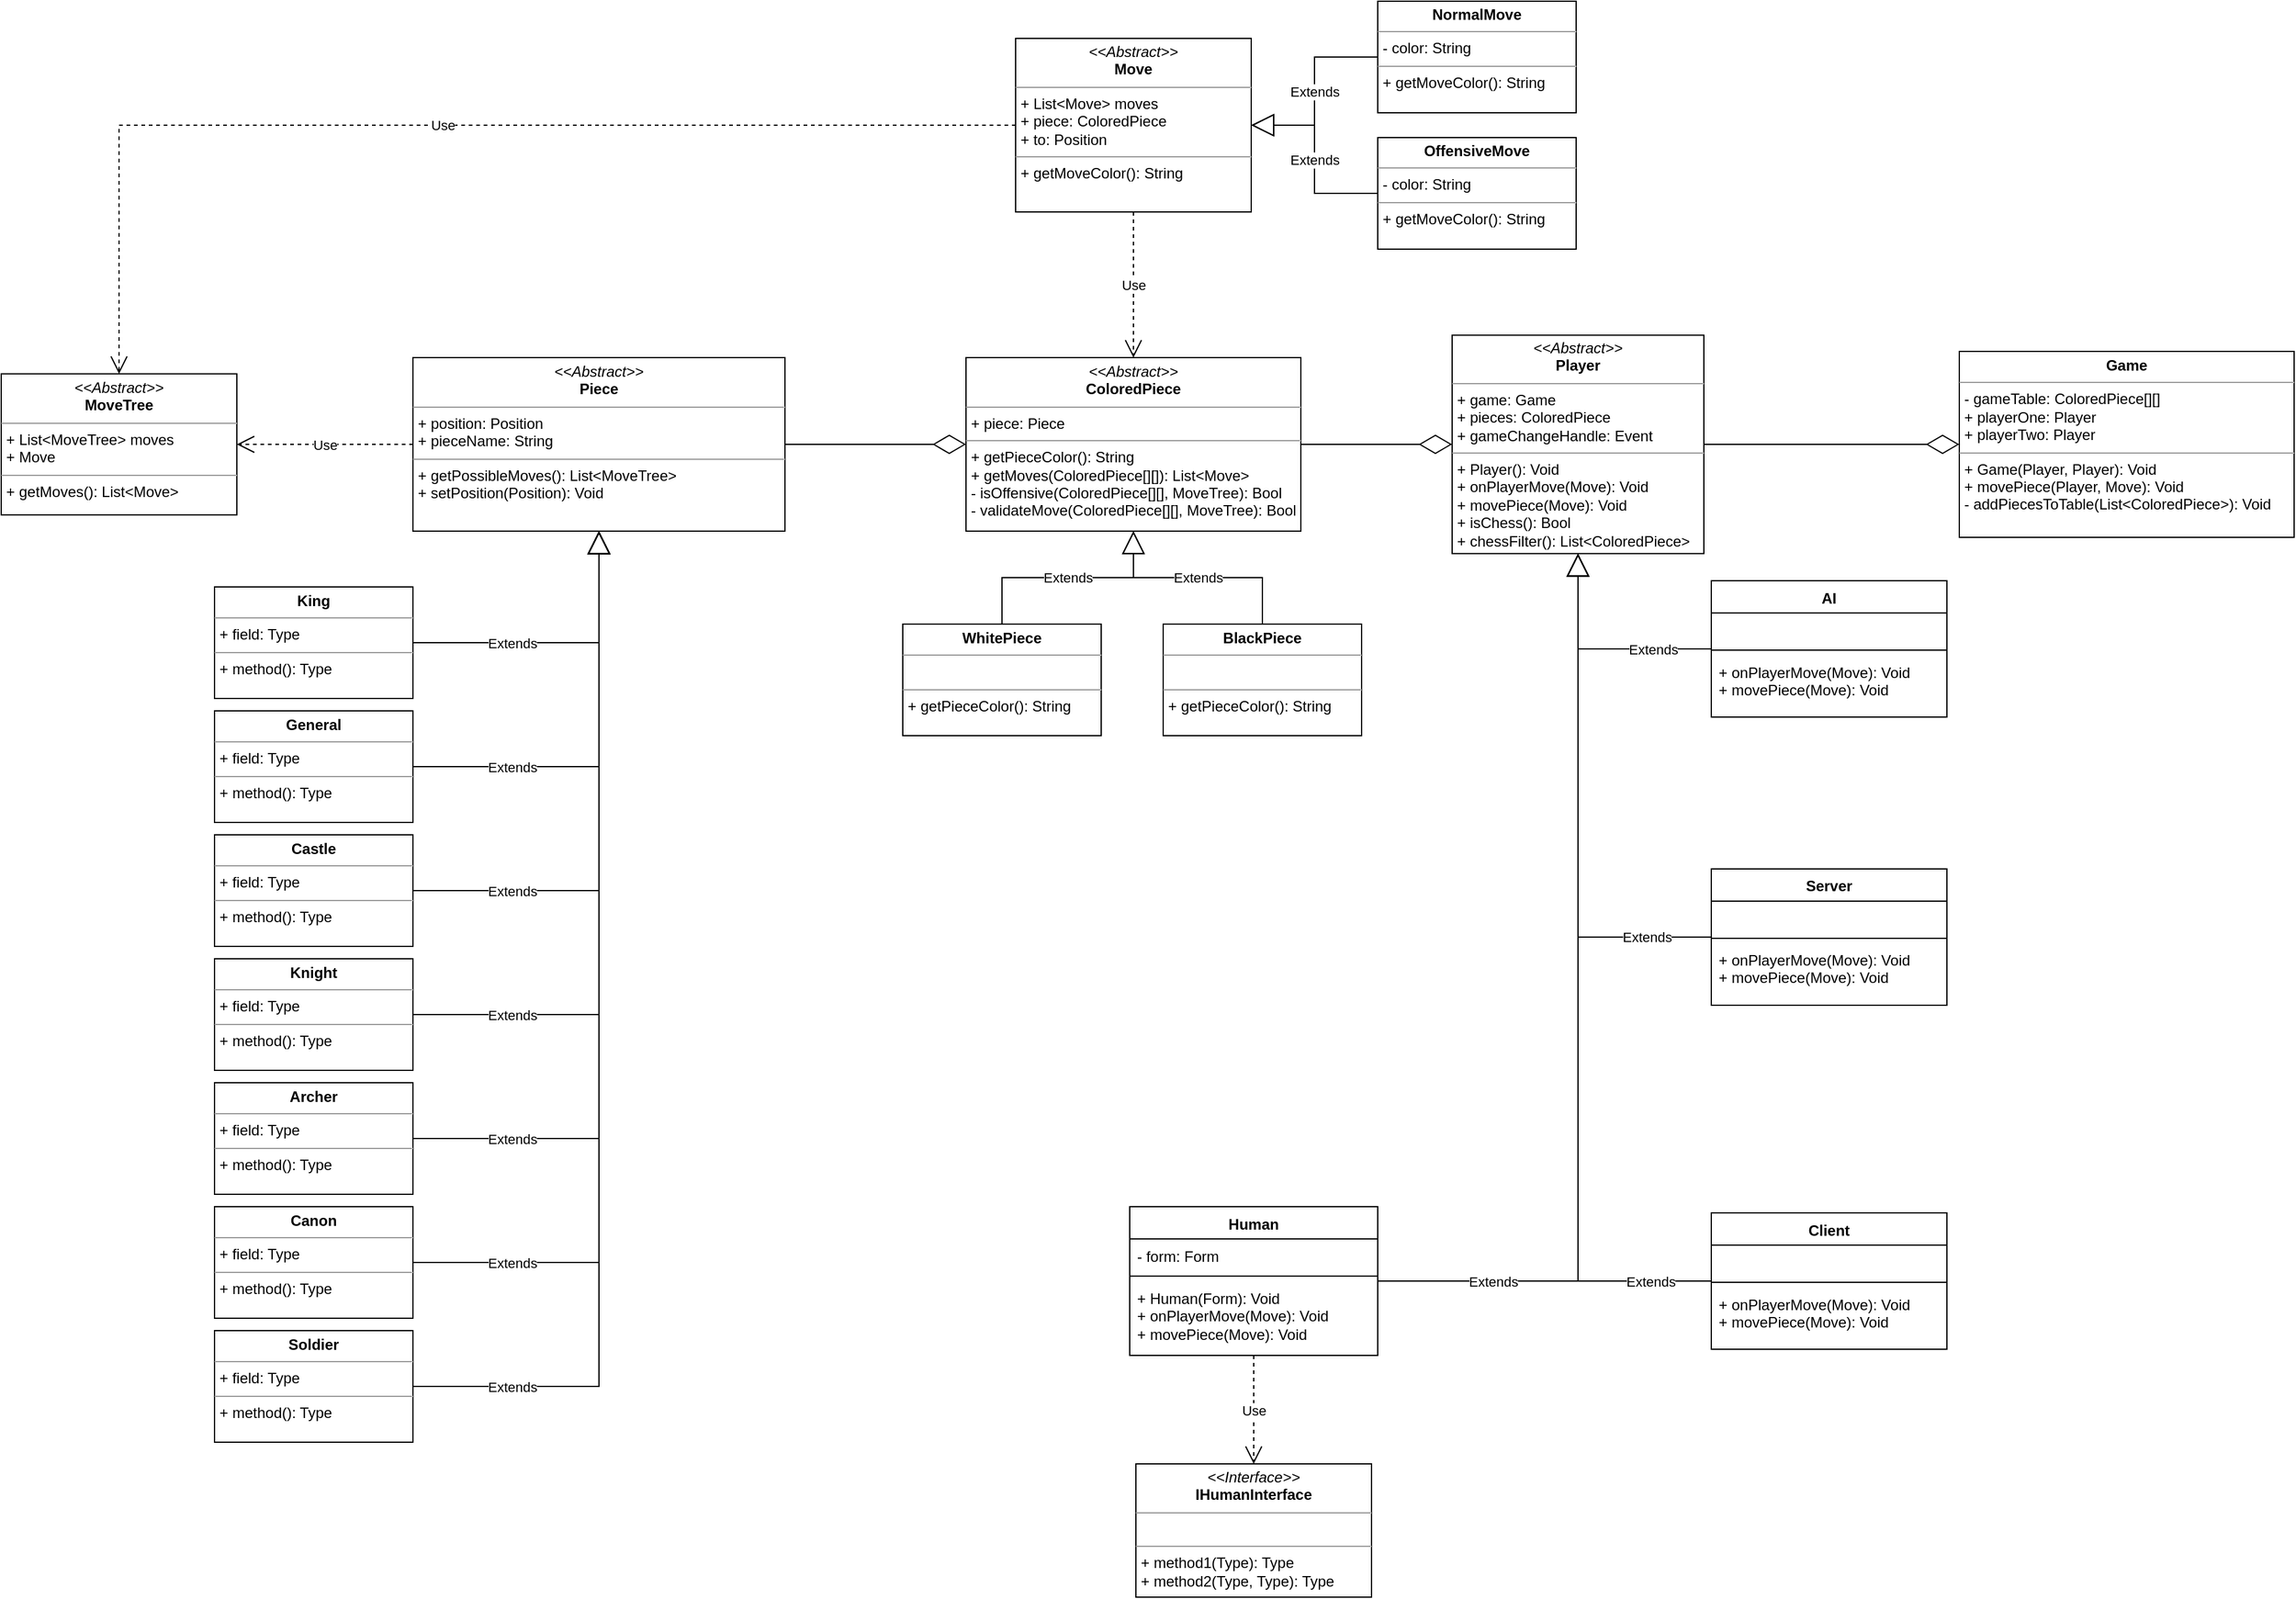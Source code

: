 <mxfile version="21.0.6" type="device"><diagram name="Page-1" id="nTrpsp-pm2qygXV71zAi"><mxGraphModel dx="1235" dy="787" grid="1" gridSize="10" guides="1" tooltips="1" connect="1" arrows="1" fold="1" page="1" pageScale="1" pageWidth="2336" pageHeight="1654" math="0" shadow="0"><root><mxCell id="0"/><mxCell id="1" parent="0"/><mxCell id="Wa3GkqQ6ShVxX3qZaua0-1" value="&lt;p style=&quot;margin:0px;margin-top:4px;text-align:center;&quot;&gt;&lt;i&gt;&amp;lt;&amp;lt;Abstract&amp;gt;&amp;gt;&lt;/i&gt;&lt;br&gt;&lt;b&gt;Player&lt;/b&gt;&lt;/p&gt;&lt;hr size=&quot;1&quot;&gt;&lt;p style=&quot;margin:0px;margin-left:4px;&quot;&gt;+ game: Game&lt;/p&gt;&lt;p style=&quot;margin:0px;margin-left:4px;&quot;&gt;+ pieces: ColoredPiece&lt;/p&gt;&lt;p style=&quot;margin:0px;margin-left:4px;&quot;&gt;+ gameChangeHandle: Event&lt;/p&gt;&lt;hr size=&quot;1&quot;&gt;&lt;p style=&quot;margin:0px;margin-left:4px;&quot;&gt;+ Player(): Void&lt;br&gt;+ onPlayerMove(Move): Void&lt;/p&gt;&lt;p style=&quot;margin:0px;margin-left:4px;&quot;&gt;+ movePiece(Move): Void&lt;/p&gt;&lt;p style=&quot;margin:0px;margin-left:4px;&quot;&gt;+ isChess(): Bool&lt;/p&gt;&lt;p style=&quot;margin:0px;margin-left:4px;&quot;&gt;+ chessFilter(): List&amp;lt;ColoredPiece&amp;gt;&lt;/p&gt;" style="verticalAlign=top;align=left;overflow=fill;fontSize=12;fontFamily=Helvetica;html=1;whiteSpace=wrap;" parent="1" vertex="1"><mxGeometry x="1520" y="299.38" width="203" height="176.25" as="geometry"/></mxCell><mxCell id="Wa3GkqQ6ShVxX3qZaua0-2" value="Human" style="swimlane;fontStyle=1;align=center;verticalAlign=top;childLayout=stackLayout;horizontal=1;startSize=26;horizontalStack=0;resizeParent=1;resizeParentMax=0;resizeLast=0;collapsible=1;marginBottom=0;whiteSpace=wrap;html=1;" parent="1" vertex="1"><mxGeometry x="1260" y="1002.5" width="200" height="120" as="geometry"/></mxCell><mxCell id="Wa3GkqQ6ShVxX3qZaua0-3" value="- form: Form" style="text;strokeColor=none;fillColor=none;align=left;verticalAlign=top;spacingLeft=4;spacingRight=4;overflow=hidden;rotatable=0;points=[[0,0.5],[1,0.5]];portConstraint=eastwest;whiteSpace=wrap;html=1;" parent="Wa3GkqQ6ShVxX3qZaua0-2" vertex="1"><mxGeometry y="26" width="200" height="26" as="geometry"/></mxCell><mxCell id="Wa3GkqQ6ShVxX3qZaua0-4" value="" style="line;strokeWidth=1;fillColor=none;align=left;verticalAlign=middle;spacingTop=-1;spacingLeft=3;spacingRight=3;rotatable=0;labelPosition=right;points=[];portConstraint=eastwest;strokeColor=inherit;" parent="Wa3GkqQ6ShVxX3qZaua0-2" vertex="1"><mxGeometry y="52" width="200" height="8" as="geometry"/></mxCell><mxCell id="Wa3GkqQ6ShVxX3qZaua0-5" value="+ Human(Form): Void&lt;br&gt;+ onPlayerMove(Move): Void&lt;br&gt;+ movePiece(Move): Void" style="text;strokeColor=none;fillColor=none;align=left;verticalAlign=top;spacingLeft=4;spacingRight=4;overflow=hidden;rotatable=0;points=[[0,0.5],[1,0.5]];portConstraint=eastwest;whiteSpace=wrap;html=1;" parent="Wa3GkqQ6ShVxX3qZaua0-2" vertex="1"><mxGeometry y="60" width="200" height="60" as="geometry"/></mxCell><mxCell id="Wa3GkqQ6ShVxX3qZaua0-22" value="&lt;p style=&quot;margin:0px;margin-top:4px;text-align:center;&quot;&gt;&lt;i&gt;&amp;lt;&amp;lt;Abstract&amp;gt;&amp;gt;&lt;/i&gt;&lt;br&gt;&lt;b&gt;Piece&lt;/b&gt;&lt;/p&gt;&lt;hr size=&quot;1&quot;&gt;&lt;p style=&quot;margin:0px;margin-left:4px;&quot;&gt;+ position: Position&lt;br&gt;+ pieceName: String&lt;/p&gt;&lt;hr size=&quot;1&quot;&gt;&lt;p style=&quot;margin:0px;margin-left:4px;&quot;&gt;+ getPossibleMoves(): List&amp;lt;MoveTree&amp;gt;&lt;br&gt;+ setPosition(Position): Void&lt;/p&gt;" style="verticalAlign=top;align=left;overflow=fill;fontSize=12;fontFamily=Helvetica;html=1;whiteSpace=wrap;" parent="1" vertex="1"><mxGeometry x="682" y="317.5" width="300" height="140" as="geometry"/></mxCell><mxCell id="Wa3GkqQ6ShVxX3qZaua0-23" value="&lt;p style=&quot;margin:0px;margin-top:4px;text-align:center;&quot;&gt;&lt;b&gt;King&lt;/b&gt;&lt;/p&gt;&lt;hr size=&quot;1&quot;&gt;&lt;p style=&quot;margin:0px;margin-left:4px;&quot;&gt;+ field: Type&lt;/p&gt;&lt;hr size=&quot;1&quot;&gt;&lt;p style=&quot;margin:0px;margin-left:4px;&quot;&gt;+ method(): Type&lt;/p&gt;" style="verticalAlign=top;align=left;overflow=fill;fontSize=12;fontFamily=Helvetica;html=1;whiteSpace=wrap;" parent="1" vertex="1"><mxGeometry x="522" y="502.5" width="160" height="90" as="geometry"/></mxCell><mxCell id="Wa3GkqQ6ShVxX3qZaua0-25" value="&lt;p style=&quot;margin:0px;margin-top:4px;text-align:center;&quot;&gt;&lt;b&gt;General&lt;/b&gt;&lt;/p&gt;&lt;hr size=&quot;1&quot;&gt;&lt;p style=&quot;margin:0px;margin-left:4px;&quot;&gt;+ field: Type&lt;/p&gt;&lt;hr size=&quot;1&quot;&gt;&lt;p style=&quot;margin:0px;margin-left:4px;&quot;&gt;+ method(): Type&lt;/p&gt;" style="verticalAlign=top;align=left;overflow=fill;fontSize=12;fontFamily=Helvetica;html=1;whiteSpace=wrap;" parent="1" vertex="1"><mxGeometry x="522" y="602.5" width="160" height="90" as="geometry"/></mxCell><mxCell id="Wa3GkqQ6ShVxX3qZaua0-27" value="&lt;p style=&quot;margin:0px;margin-top:4px;text-align:center;&quot;&gt;&lt;b&gt;Castle&lt;/b&gt;&lt;/p&gt;&lt;hr size=&quot;1&quot;&gt;&lt;p style=&quot;margin:0px;margin-left:4px;&quot;&gt;+ field: Type&lt;/p&gt;&lt;hr size=&quot;1&quot;&gt;&lt;p style=&quot;margin:0px;margin-left:4px;&quot;&gt;+ method(): Type&lt;/p&gt;" style="verticalAlign=top;align=left;overflow=fill;fontSize=12;fontFamily=Helvetica;html=1;whiteSpace=wrap;" parent="1" vertex="1"><mxGeometry x="522" y="702.5" width="160" height="90" as="geometry"/></mxCell><mxCell id="Wa3GkqQ6ShVxX3qZaua0-29" value="&lt;p style=&quot;margin:0px;margin-top:4px;text-align:center;&quot;&gt;&lt;b&gt;Knight&lt;/b&gt;&lt;/p&gt;&lt;hr size=&quot;1&quot;&gt;&lt;p style=&quot;margin:0px;margin-left:4px;&quot;&gt;+ field: Type&lt;/p&gt;&lt;hr size=&quot;1&quot;&gt;&lt;p style=&quot;margin:0px;margin-left:4px;&quot;&gt;+ method(): Type&lt;/p&gt;" style="verticalAlign=top;align=left;overflow=fill;fontSize=12;fontFamily=Helvetica;html=1;whiteSpace=wrap;" parent="1" vertex="1"><mxGeometry x="522" y="802.5" width="160" height="90" as="geometry"/></mxCell><mxCell id="Wa3GkqQ6ShVxX3qZaua0-31" value="&lt;p style=&quot;margin:0px;margin-top:4px;text-align:center;&quot;&gt;&lt;b&gt;Archer&lt;/b&gt;&lt;/p&gt;&lt;hr size=&quot;1&quot;&gt;&lt;p style=&quot;margin:0px;margin-left:4px;&quot;&gt;+ field: Type&lt;/p&gt;&lt;hr size=&quot;1&quot;&gt;&lt;p style=&quot;margin:0px;margin-left:4px;&quot;&gt;+ method(): Type&lt;/p&gt;" style="verticalAlign=top;align=left;overflow=fill;fontSize=12;fontFamily=Helvetica;html=1;whiteSpace=wrap;" parent="1" vertex="1"><mxGeometry x="522" y="902.5" width="160" height="90" as="geometry"/></mxCell><mxCell id="Wa3GkqQ6ShVxX3qZaua0-33" value="&lt;p style=&quot;margin:0px;margin-top:4px;text-align:center;&quot;&gt;&lt;b&gt;Canon&lt;/b&gt;&lt;/p&gt;&lt;hr size=&quot;1&quot;&gt;&lt;p style=&quot;margin:0px;margin-left:4px;&quot;&gt;+ field: Type&lt;/p&gt;&lt;hr size=&quot;1&quot;&gt;&lt;p style=&quot;margin:0px;margin-left:4px;&quot;&gt;+ method(): Type&lt;/p&gt;" style="verticalAlign=top;align=left;overflow=fill;fontSize=12;fontFamily=Helvetica;html=1;whiteSpace=wrap;" parent="1" vertex="1"><mxGeometry x="522" y="1002.5" width="160" height="90" as="geometry"/></mxCell><mxCell id="Wa3GkqQ6ShVxX3qZaua0-35" value="&lt;p style=&quot;margin:0px;margin-top:4px;text-align:center;&quot;&gt;&lt;b&gt;Soldier&lt;/b&gt;&lt;/p&gt;&lt;hr size=&quot;1&quot;&gt;&lt;p style=&quot;margin:0px;margin-left:4px;&quot;&gt;+ field: Type&lt;/p&gt;&lt;hr size=&quot;1&quot;&gt;&lt;p style=&quot;margin:0px;margin-left:4px;&quot;&gt;+ method(): Type&lt;/p&gt;" style="verticalAlign=top;align=left;overflow=fill;fontSize=12;fontFamily=Helvetica;html=1;whiteSpace=wrap;" parent="1" vertex="1"><mxGeometry x="522" y="1102.5" width="160" height="90" as="geometry"/></mxCell><mxCell id="Wa3GkqQ6ShVxX3qZaua0-37" value="&lt;p style=&quot;margin:0px;margin-top:4px;text-align:center;&quot;&gt;&lt;i&gt;&amp;lt;&amp;lt;Abstract&amp;gt;&amp;gt;&lt;/i&gt;&lt;br&gt;&lt;b&gt;ColoredPiece&lt;/b&gt;&lt;/p&gt;&lt;hr size=&quot;1&quot;&gt;&lt;p style=&quot;margin:0px;margin-left:4px;&quot;&gt;+ piece: Piece&lt;br&gt;&lt;/p&gt;&lt;hr size=&quot;1&quot;&gt;&lt;p style=&quot;margin:0px;margin-left:4px;&quot;&gt;+ getPieceColor(): String&lt;br&gt;+ getMoves(ColoredPiece[][]): List&amp;lt;Move&amp;gt;&lt;/p&gt;&lt;p style=&quot;margin:0px;margin-left:4px;&quot;&gt;- isOffensive(ColoredPiece[][],&amp;nbsp;MoveTree): Bool&lt;/p&gt;&lt;p style=&quot;margin:0px;margin-left:4px;&quot;&gt;- validateMove(ColoredPiece[][],&amp;nbsp;MoveTree&lt;span style=&quot;background-color: initial;&quot;&gt;): Bool&lt;/span&gt;&lt;/p&gt;" style="verticalAlign=top;align=left;overflow=fill;fontSize=12;fontFamily=Helvetica;html=1;whiteSpace=wrap;" parent="1" vertex="1"><mxGeometry x="1128" y="317.5" width="270" height="140" as="geometry"/></mxCell><mxCell id="Wa3GkqQ6ShVxX3qZaua0-39" value="&lt;p style=&quot;margin:0px;margin-top:4px;text-align:center;&quot;&gt;&lt;b&gt;WhitePiece&lt;/b&gt;&lt;/p&gt;&lt;hr size=&quot;1&quot;&gt;&lt;p style=&quot;margin:0px;margin-left:4px;&quot;&gt;&amp;nbsp;&lt;/p&gt;&lt;hr size=&quot;1&quot;&gt;&lt;p style=&quot;margin:0px;margin-left:4px;&quot;&gt;+ getPieceColor(): String&lt;br&gt;&lt;/p&gt;" style="verticalAlign=top;align=left;overflow=fill;fontSize=12;fontFamily=Helvetica;html=1;whiteSpace=wrap;" parent="1" vertex="1"><mxGeometry x="1077" y="532.5" width="160" height="90" as="geometry"/></mxCell><mxCell id="Wa3GkqQ6ShVxX3qZaua0-40" value="&lt;p style=&quot;margin:0px;margin-top:4px;text-align:center;&quot;&gt;&lt;b&gt;BlackPiece&lt;/b&gt;&lt;/p&gt;&lt;hr size=&quot;1&quot;&gt;&lt;p style=&quot;margin:0px;margin-left:4px;&quot;&gt;&amp;nbsp;&lt;/p&gt;&lt;hr size=&quot;1&quot;&gt;&lt;p style=&quot;margin:0px;margin-left:4px;&quot;&gt;+ getPieceColor(): String&lt;br&gt;&lt;/p&gt;" style="verticalAlign=top;align=left;overflow=fill;fontSize=12;fontFamily=Helvetica;html=1;whiteSpace=wrap;" parent="1" vertex="1"><mxGeometry x="1287" y="532.5" width="160" height="90" as="geometry"/></mxCell><mxCell id="Wa3GkqQ6ShVxX3qZaua0-44" value="&lt;p style=&quot;margin:0px;margin-top:4px;text-align:center;&quot;&gt;&lt;i&gt;&amp;lt;&amp;lt;Abstract&amp;gt;&amp;gt;&lt;/i&gt;&lt;br&gt;&lt;b&gt;MoveTree&lt;/b&gt;&lt;/p&gt;&lt;hr size=&quot;1&quot;&gt;&lt;p style=&quot;margin:0px;margin-left:4px;&quot;&gt;+ List&amp;lt;&lt;span style=&quot;border-color: var(--border-color); text-align: center;&quot;&gt;MoveTree&lt;/span&gt;&amp;gt; moves&lt;/p&gt;&lt;p style=&quot;margin:0px;margin-left:4px;&quot;&gt;+ Move&lt;/p&gt;&lt;hr size=&quot;1&quot;&gt;&lt;p style=&quot;margin:0px;margin-left:4px;&quot;&gt;+ getMoves(): List&amp;lt;Move&amp;gt;&lt;/p&gt;" style="verticalAlign=top;align=left;overflow=fill;fontSize=12;fontFamily=Helvetica;html=1;whiteSpace=wrap;" parent="1" vertex="1"><mxGeometry x="350" y="330.63" width="190" height="113.75" as="geometry"/></mxCell><mxCell id="Vi_wcE8HfIReCXYGu_xj-1" value="&lt;p style=&quot;margin:0px;margin-top:4px;text-align:center;&quot;&gt;&lt;b&gt;Game&lt;/b&gt;&lt;/p&gt;&lt;hr size=&quot;1&quot;&gt;&lt;p style=&quot;margin:0px;margin-left:4px;&quot;&gt;- gameTable: ColoredPiece[][]&lt;/p&gt;&lt;p style=&quot;margin:0px;margin-left:4px;&quot;&gt;+ playerOne: Player&lt;/p&gt;&lt;p style=&quot;margin:0px;margin-left:4px;&quot;&gt;+ playerTwo: Player&lt;/p&gt;&lt;hr size=&quot;1&quot;&gt;&lt;p style=&quot;margin:0px;margin-left:4px;&quot;&gt;+ Game(Player, Player): Void&lt;/p&gt;&lt;p style=&quot;margin:0px;margin-left:4px;&quot;&gt;+ movePiece(Player, Move): Void&lt;/p&gt;&lt;p style=&quot;margin:0px;margin-left:4px;&quot;&gt;- addPiecesToTable(List&amp;lt;ColoredPiece&amp;gt;): Void&lt;/p&gt;" style="verticalAlign=top;align=left;overflow=fill;fontSize=12;fontFamily=Helvetica;html=1;whiteSpace=wrap;" parent="1" vertex="1"><mxGeometry x="1929" y="312.5" width="270" height="150" as="geometry"/></mxCell><mxCell id="Vi_wcE8HfIReCXYGu_xj-2" value="" style="endArrow=diamondThin;endFill=0;endSize=24;html=1;rounded=0;entryX=0;entryY=0.5;entryDx=0;entryDy=0;exitX=1;exitY=0.5;exitDx=0;exitDy=0;edgeStyle=orthogonalEdgeStyle;" parent="1" source="Wa3GkqQ6ShVxX3qZaua0-1" target="Vi_wcE8HfIReCXYGu_xj-1" edge="1"><mxGeometry width="160" relative="1" as="geometry"><mxPoint x="1817" y="502.5" as="sourcePoint"/><mxPoint x="1977" y="502.5" as="targetPoint"/></mxGeometry></mxCell><mxCell id="Vi_wcE8HfIReCXYGu_xj-3" value="Extends" style="endArrow=block;endSize=16;endFill=0;html=1;rounded=0;entryX=0.5;entryY=1;entryDx=0;entryDy=0;edgeStyle=orthogonalEdgeStyle;exitX=1;exitY=0.5;exitDx=0;exitDy=0;" parent="1" source="Wa3GkqQ6ShVxX3qZaua0-2" target="Wa3GkqQ6ShVxX3qZaua0-1" edge="1"><mxGeometry x="-0.753" width="160" relative="1" as="geometry"><mxPoint x="1560" y="990" as="sourcePoint"/><mxPoint x="1757" y="642.5" as="targetPoint"/><mxPoint as="offset"/></mxGeometry></mxCell><mxCell id="Vi_wcE8HfIReCXYGu_xj-4" value="Extends" style="endArrow=block;endSize=16;endFill=0;html=1;rounded=0;entryX=0.5;entryY=1;entryDx=0;entryDy=0;exitX=0;exitY=0.5;exitDx=0;exitDy=0;edgeStyle=orthogonalEdgeStyle;" parent="1" source="Vi_wcE8HfIReCXYGu_xj-7" target="Wa3GkqQ6ShVxX3qZaua0-1" edge="1"><mxGeometry x="-0.492" width="160" relative="1" as="geometry"><mxPoint x="1747" y="691.5" as="sourcePoint"/><mxPoint x="1597" y="533.5" as="targetPoint"/><mxPoint as="offset"/></mxGeometry></mxCell><mxCell id="Vi_wcE8HfIReCXYGu_xj-5" value="Extends" style="endArrow=block;endSize=16;endFill=0;html=1;rounded=0;entryX=0.5;entryY=1;entryDx=0;entryDy=0;edgeStyle=orthogonalEdgeStyle;exitX=0;exitY=0.5;exitDx=0;exitDy=0;" parent="1" source="Vi_wcE8HfIReCXYGu_xj-11" target="Wa3GkqQ6ShVxX3qZaua0-1" edge="1"><mxGeometry x="-0.748" width="160" relative="1" as="geometry"><mxPoint x="1727" y="812.5" as="sourcePoint"/><mxPoint x="1632" y="472.5" as="targetPoint"/><mxPoint as="offset"/></mxGeometry></mxCell><mxCell id="Vi_wcE8HfIReCXYGu_xj-6" value="Extends" style="endArrow=block;endSize=16;endFill=0;html=1;rounded=0;entryX=0.5;entryY=1;entryDx=0;entryDy=0;edgeStyle=orthogonalEdgeStyle;exitX=0;exitY=0.5;exitDx=0;exitDy=0;" parent="1" source="Vi_wcE8HfIReCXYGu_xj-15" target="Wa3GkqQ6ShVxX3qZaua0-1" edge="1"><mxGeometry x="-0.859" width="160" relative="1" as="geometry"><mxPoint x="1727" y="962.5" as="sourcePoint"/><mxPoint x="1632" y="472.5" as="targetPoint"/><mxPoint as="offset"/></mxGeometry></mxCell><mxCell id="Vi_wcE8HfIReCXYGu_xj-7" value="AI" style="swimlane;fontStyle=1;align=center;verticalAlign=top;childLayout=stackLayout;horizontal=1;startSize=26;horizontalStack=0;resizeParent=1;resizeParentMax=0;resizeLast=0;collapsible=1;marginBottom=0;whiteSpace=wrap;html=1;" parent="1" vertex="1"><mxGeometry x="1729" y="497.5" width="190" height="110" as="geometry"/></mxCell><mxCell id="Vi_wcE8HfIReCXYGu_xj-8" value="&amp;nbsp;" style="text;strokeColor=none;fillColor=none;align=left;verticalAlign=top;spacingLeft=4;spacingRight=4;overflow=hidden;rotatable=0;points=[[0,0.5],[1,0.5]];portConstraint=eastwest;whiteSpace=wrap;html=1;" parent="Vi_wcE8HfIReCXYGu_xj-7" vertex="1"><mxGeometry y="26" width="190" height="26" as="geometry"/></mxCell><mxCell id="Vi_wcE8HfIReCXYGu_xj-9" value="" style="line;strokeWidth=1;fillColor=none;align=left;verticalAlign=middle;spacingTop=-1;spacingLeft=3;spacingRight=3;rotatable=0;labelPosition=right;points=[];portConstraint=eastwest;strokeColor=inherit;" parent="Vi_wcE8HfIReCXYGu_xj-7" vertex="1"><mxGeometry y="52" width="190" height="8" as="geometry"/></mxCell><mxCell id="Vi_wcE8HfIReCXYGu_xj-10" value="+ onPlayerMove(Move): Void&lt;br&gt;+ movePiece(Move): Void" style="text;strokeColor=none;fillColor=none;align=left;verticalAlign=top;spacingLeft=4;spacingRight=4;overflow=hidden;rotatable=0;points=[[0,0.5],[1,0.5]];portConstraint=eastwest;whiteSpace=wrap;html=1;" parent="Vi_wcE8HfIReCXYGu_xj-7" vertex="1"><mxGeometry y="60" width="190" height="50" as="geometry"/></mxCell><mxCell id="Vi_wcE8HfIReCXYGu_xj-11" value="Server" style="swimlane;fontStyle=1;align=center;verticalAlign=top;childLayout=stackLayout;horizontal=1;startSize=26;horizontalStack=0;resizeParent=1;resizeParentMax=0;resizeLast=0;collapsible=1;marginBottom=0;whiteSpace=wrap;html=1;" parent="1" vertex="1"><mxGeometry x="1729" y="730" width="190" height="110" as="geometry"/></mxCell><mxCell id="Vi_wcE8HfIReCXYGu_xj-12" value="&amp;nbsp;" style="text;strokeColor=none;fillColor=none;align=left;verticalAlign=top;spacingLeft=4;spacingRight=4;overflow=hidden;rotatable=0;points=[[0,0.5],[1,0.5]];portConstraint=eastwest;whiteSpace=wrap;html=1;" parent="Vi_wcE8HfIReCXYGu_xj-11" vertex="1"><mxGeometry y="26" width="190" height="26" as="geometry"/></mxCell><mxCell id="Vi_wcE8HfIReCXYGu_xj-13" value="" style="line;strokeWidth=1;fillColor=none;align=left;verticalAlign=middle;spacingTop=-1;spacingLeft=3;spacingRight=3;rotatable=0;labelPosition=right;points=[];portConstraint=eastwest;strokeColor=inherit;" parent="Vi_wcE8HfIReCXYGu_xj-11" vertex="1"><mxGeometry y="52" width="190" height="8" as="geometry"/></mxCell><mxCell id="Vi_wcE8HfIReCXYGu_xj-14" value="+ onPlayerMove(Move): Void&lt;br&gt;+ movePiece(Move): Void" style="text;strokeColor=none;fillColor=none;align=left;verticalAlign=top;spacingLeft=4;spacingRight=4;overflow=hidden;rotatable=0;points=[[0,0.5],[1,0.5]];portConstraint=eastwest;whiteSpace=wrap;html=1;" parent="Vi_wcE8HfIReCXYGu_xj-11" vertex="1"><mxGeometry y="60" width="190" height="50" as="geometry"/></mxCell><mxCell id="Vi_wcE8HfIReCXYGu_xj-15" value="Client" style="swimlane;fontStyle=1;align=center;verticalAlign=top;childLayout=stackLayout;horizontal=1;startSize=26;horizontalStack=0;resizeParent=1;resizeParentMax=0;resizeLast=0;collapsible=1;marginBottom=0;whiteSpace=wrap;html=1;" parent="1" vertex="1"><mxGeometry x="1729" y="1007.5" width="190" height="110" as="geometry"/></mxCell><mxCell id="Vi_wcE8HfIReCXYGu_xj-16" value="&amp;nbsp;" style="text;strokeColor=none;fillColor=none;align=left;verticalAlign=top;spacingLeft=4;spacingRight=4;overflow=hidden;rotatable=0;points=[[0,0.5],[1,0.5]];portConstraint=eastwest;whiteSpace=wrap;html=1;" parent="Vi_wcE8HfIReCXYGu_xj-15" vertex="1"><mxGeometry y="26" width="190" height="26" as="geometry"/></mxCell><mxCell id="Vi_wcE8HfIReCXYGu_xj-17" value="" style="line;strokeWidth=1;fillColor=none;align=left;verticalAlign=middle;spacingTop=-1;spacingLeft=3;spacingRight=3;rotatable=0;labelPosition=right;points=[];portConstraint=eastwest;strokeColor=inherit;" parent="Vi_wcE8HfIReCXYGu_xj-15" vertex="1"><mxGeometry y="52" width="190" height="8" as="geometry"/></mxCell><mxCell id="Vi_wcE8HfIReCXYGu_xj-18" value="+ onPlayerMove(Move): Void&lt;br&gt;+ movePiece(Move): Void" style="text;strokeColor=none;fillColor=none;align=left;verticalAlign=top;spacingLeft=4;spacingRight=4;overflow=hidden;rotatable=0;points=[[0,0.5],[1,0.5]];portConstraint=eastwest;whiteSpace=wrap;html=1;" parent="Vi_wcE8HfIReCXYGu_xj-15" vertex="1"><mxGeometry y="60" width="190" height="50" as="geometry"/></mxCell><mxCell id="Vi_wcE8HfIReCXYGu_xj-19" value="" style="endArrow=diamondThin;endFill=0;endSize=24;html=1;rounded=0;entryX=0;entryY=0.5;entryDx=0;entryDy=0;exitX=1;exitY=0.5;exitDx=0;exitDy=0;edgeStyle=orthogonalEdgeStyle;" parent="1" source="Wa3GkqQ6ShVxX3qZaua0-37" target="Wa3GkqQ6ShVxX3qZaua0-1" edge="1"><mxGeometry width="160" relative="1" as="geometry"><mxPoint x="1062" y="712.5" as="sourcePoint"/><mxPoint x="1222" y="712.5" as="targetPoint"/></mxGeometry></mxCell><mxCell id="Vi_wcE8HfIReCXYGu_xj-20" value="Extends" style="endArrow=block;endSize=16;endFill=0;html=1;rounded=0;exitX=0.5;exitY=0;exitDx=0;exitDy=0;entryX=0.5;entryY=1;entryDx=0;entryDy=0;edgeStyle=orthogonalEdgeStyle;" parent="1" source="Wa3GkqQ6ShVxX3qZaua0-39" target="Wa3GkqQ6ShVxX3qZaua0-37" edge="1"><mxGeometry width="160" relative="1" as="geometry"><mxPoint x="1072" y="462.5" as="sourcePoint"/><mxPoint x="1232" y="462.5" as="targetPoint"/></mxGeometry></mxCell><mxCell id="Vi_wcE8HfIReCXYGu_xj-21" value="Extends" style="endArrow=block;endSize=16;endFill=0;html=1;rounded=0;exitX=0.5;exitY=0;exitDx=0;exitDy=0;entryX=0.5;entryY=1;entryDx=0;entryDy=0;edgeStyle=orthogonalEdgeStyle;" parent="1" source="Wa3GkqQ6ShVxX3qZaua0-40" target="Wa3GkqQ6ShVxX3qZaua0-37" edge="1"><mxGeometry width="160" relative="1" as="geometry"><mxPoint x="1092" y="542.5" as="sourcePoint"/><mxPoint x="1207" y="467.5" as="targetPoint"/></mxGeometry></mxCell><mxCell id="Vi_wcE8HfIReCXYGu_xj-23" value="" style="endArrow=diamondThin;endFill=0;endSize=24;html=1;rounded=0;entryX=0;entryY=0.5;entryDx=0;entryDy=0;exitX=1;exitY=0.5;exitDx=0;exitDy=0;edgeStyle=orthogonalEdgeStyle;" parent="1" source="Wa3GkqQ6ShVxX3qZaua0-22" target="Wa3GkqQ6ShVxX3qZaua0-37" edge="1"><mxGeometry width="160" relative="1" as="geometry"><mxPoint x="962" y="432.5" as="sourcePoint"/><mxPoint x="1122" y="432.5" as="targetPoint"/></mxGeometry></mxCell><mxCell id="Vi_wcE8HfIReCXYGu_xj-24" value="Extends" style="endArrow=block;endSize=16;endFill=0;html=1;rounded=0;entryX=0.5;entryY=1;entryDx=0;entryDy=0;exitX=1;exitY=0.5;exitDx=0;exitDy=0;edgeStyle=orthogonalEdgeStyle;" parent="1" source="Wa3GkqQ6ShVxX3qZaua0-23" target="Wa3GkqQ6ShVxX3qZaua0-22" edge="1"><mxGeometry x="-0.333" width="160" relative="1" as="geometry"><mxPoint x="682" y="492.5" as="sourcePoint"/><mxPoint x="842" y="492.5" as="targetPoint"/><mxPoint as="offset"/></mxGeometry></mxCell><mxCell id="Vi_wcE8HfIReCXYGu_xj-25" value="Extends" style="endArrow=block;endSize=16;endFill=0;html=1;rounded=0;entryX=0.5;entryY=1;entryDx=0;entryDy=0;exitX=1;exitY=0.5;exitDx=0;exitDy=0;edgeStyle=orthogonalEdgeStyle;" parent="1" source="Wa3GkqQ6ShVxX3qZaua0-25" target="Wa3GkqQ6ShVxX3qZaua0-22" edge="1"><mxGeometry x="-0.529" width="160" relative="1" as="geometry"><mxPoint x="692" y="557.5" as="sourcePoint"/><mxPoint x="842" y="467.5" as="targetPoint"/><mxPoint as="offset"/></mxGeometry></mxCell><mxCell id="Vi_wcE8HfIReCXYGu_xj-26" value="Extends" style="endArrow=block;endSize=16;endFill=0;html=1;rounded=0;entryX=0.5;entryY=1;entryDx=0;entryDy=0;exitX=1;exitY=0.5;exitDx=0;exitDy=0;edgeStyle=orthogonalEdgeStyle;" parent="1" source="Wa3GkqQ6ShVxX3qZaua0-27" target="Wa3GkqQ6ShVxX3qZaua0-22" edge="1"><mxGeometry x="-0.636" width="160" relative="1" as="geometry"><mxPoint x="702" y="567.5" as="sourcePoint"/><mxPoint x="852" y="477.5" as="targetPoint"/><mxPoint as="offset"/></mxGeometry></mxCell><mxCell id="Vi_wcE8HfIReCXYGu_xj-27" value="Extends" style="endArrow=block;endSize=16;endFill=0;html=1;rounded=0;entryX=0.5;entryY=1;entryDx=0;entryDy=0;exitX=1;exitY=0.5;exitDx=0;exitDy=0;edgeStyle=orthogonalEdgeStyle;" parent="1" source="Wa3GkqQ6ShVxX3qZaua0-29" target="Wa3GkqQ6ShVxX3qZaua0-22" edge="1"><mxGeometry x="-0.704" width="160" relative="1" as="geometry"><mxPoint x="712" y="577.5" as="sourcePoint"/><mxPoint x="862" y="487.5" as="targetPoint"/><mxPoint as="offset"/></mxGeometry></mxCell><mxCell id="Vi_wcE8HfIReCXYGu_xj-28" value="Extends" style="endArrow=block;endSize=16;endFill=0;html=1;rounded=0;entryX=0.5;entryY=1;entryDx=0;entryDy=0;exitX=1;exitY=0.5;exitDx=0;exitDy=0;edgeStyle=orthogonalEdgeStyle;" parent="1" source="Wa3GkqQ6ShVxX3qZaua0-31" target="Wa3GkqQ6ShVxX3qZaua0-22" edge="1"><mxGeometry x="-0.75" width="160" relative="1" as="geometry"><mxPoint x="722" y="587.5" as="sourcePoint"/><mxPoint x="872" y="497.5" as="targetPoint"/><mxPoint as="offset"/></mxGeometry></mxCell><mxCell id="Vi_wcE8HfIReCXYGu_xj-29" value="Extends" style="endArrow=block;endSize=16;endFill=0;html=1;rounded=0;entryX=0.5;entryY=1;entryDx=0;entryDy=0;exitX=1;exitY=0.5;exitDx=0;exitDy=0;edgeStyle=orthogonalEdgeStyle;" parent="1" source="Wa3GkqQ6ShVxX3qZaua0-33" target="Wa3GkqQ6ShVxX3qZaua0-22" edge="1"><mxGeometry x="-0.784" width="160" relative="1" as="geometry"><mxPoint x="692" y="957.5" as="sourcePoint"/><mxPoint x="842" y="467.5" as="targetPoint"/><mxPoint as="offset"/></mxGeometry></mxCell><mxCell id="Vi_wcE8HfIReCXYGu_xj-30" value="Extends" style="endArrow=block;endSize=16;endFill=0;html=1;rounded=0;entryX=0.5;entryY=1;entryDx=0;entryDy=0;exitX=1;exitY=0.5;exitDx=0;exitDy=0;edgeStyle=orthogonalEdgeStyle;" parent="1" source="Wa3GkqQ6ShVxX3qZaua0-35" target="Wa3GkqQ6ShVxX3qZaua0-22" edge="1"><mxGeometry x="-0.809" width="160" relative="1" as="geometry"><mxPoint x="702" y="967.5" as="sourcePoint"/><mxPoint x="852" y="477.5" as="targetPoint"/><mxPoint as="offset"/></mxGeometry></mxCell><mxCell id="Vi_wcE8HfIReCXYGu_xj-31" value="Use" style="endArrow=open;endSize=12;dashed=1;html=1;rounded=0;entryX=1;entryY=0.5;entryDx=0;entryDy=0;exitX=0;exitY=0.5;exitDx=0;exitDy=0;edgeStyle=orthogonalEdgeStyle;" parent="1" source="Wa3GkqQ6ShVxX3qZaua0-22" target="Wa3GkqQ6ShVxX3qZaua0-44" edge="1"><mxGeometry width="160" relative="1" as="geometry"><mxPoint x="502" y="442.5" as="sourcePoint"/><mxPoint x="662" y="442.5" as="targetPoint"/></mxGeometry></mxCell><mxCell id="Vi_wcE8HfIReCXYGu_xj-34" value="&lt;p style=&quot;margin:0px;margin-top:4px;text-align:center;&quot;&gt;&lt;i&gt;&amp;lt;&amp;lt;Abstract&amp;gt;&amp;gt;&lt;/i&gt;&lt;br&gt;&lt;b&gt;Move&lt;/b&gt;&lt;/p&gt;&lt;hr size=&quot;1&quot;&gt;&lt;p style=&quot;margin:0px;margin-left:4px;&quot;&gt;+ List&amp;lt;&lt;span style=&quot;border-color: var(--border-color); text-align: center;&quot;&gt;Move&lt;/span&gt;&amp;gt; moves&lt;/p&gt;&lt;p style=&quot;margin:0px;margin-left:4px;&quot;&gt;+ piece: ColoredPiece&lt;br&gt;+ to: Position&lt;/p&gt;&lt;hr size=&quot;1&quot;&gt;&lt;p style=&quot;margin:0px;margin-left:4px;&quot;&gt;+ getMoveColor(): String&lt;/p&gt;" style="verticalAlign=top;align=left;overflow=fill;fontSize=12;fontFamily=Helvetica;html=1;whiteSpace=wrap;" parent="1" vertex="1"><mxGeometry x="1168" y="60" width="190" height="140" as="geometry"/></mxCell><mxCell id="Vi_wcE8HfIReCXYGu_xj-35" value="&lt;p style=&quot;margin:0px;margin-top:4px;text-align:center;&quot;&gt;&lt;b&gt;NormalMove&lt;/b&gt;&lt;/p&gt;&lt;hr size=&quot;1&quot;&gt;&lt;p style=&quot;margin:0px;margin-left:4px;&quot;&gt;- color: String&lt;/p&gt;&lt;hr size=&quot;1&quot;&gt;&lt;p style=&quot;margin:0px;margin-left:4px;&quot;&gt;+ getMoveColor(): String&lt;br&gt;&lt;/p&gt;" style="verticalAlign=top;align=left;overflow=fill;fontSize=12;fontFamily=Helvetica;html=1;whiteSpace=wrap;" parent="1" vertex="1"><mxGeometry x="1460" y="30" width="160" height="90" as="geometry"/></mxCell><mxCell id="Vi_wcE8HfIReCXYGu_xj-36" value="&lt;p style=&quot;margin:0px;margin-top:4px;text-align:center;&quot;&gt;&lt;b&gt;OffensiveMove&lt;/b&gt;&lt;/p&gt;&lt;hr size=&quot;1&quot;&gt;&lt;p style=&quot;margin:0px;margin-left:4px;&quot;&gt;- color: String&lt;/p&gt;&lt;hr size=&quot;1&quot;&gt;&lt;p style=&quot;margin:0px;margin-left:4px;&quot;&gt;+ getMoveColor(): String&lt;br&gt;&lt;/p&gt;" style="verticalAlign=top;align=left;overflow=fill;fontSize=12;fontFamily=Helvetica;html=1;whiteSpace=wrap;" parent="1" vertex="1"><mxGeometry x="1460" y="140" width="160" height="90" as="geometry"/></mxCell><mxCell id="Vi_wcE8HfIReCXYGu_xj-40" value="Use" style="endArrow=open;endSize=12;dashed=1;html=1;rounded=0;entryX=0.5;entryY=0;entryDx=0;entryDy=0;exitX=0.5;exitY=1;exitDx=0;exitDy=0;edgeStyle=orthogonalEdgeStyle;" parent="1" source="Vi_wcE8HfIReCXYGu_xj-34" target="Wa3GkqQ6ShVxX3qZaua0-37" edge="1"><mxGeometry width="160" relative="1" as="geometry"><mxPoint x="1130" y="370" as="sourcePoint"/><mxPoint x="1290" y="370" as="targetPoint"/></mxGeometry></mxCell><mxCell id="Vi_wcE8HfIReCXYGu_xj-41" value="Extends" style="endArrow=block;endSize=16;endFill=0;html=1;rounded=0;entryX=1;entryY=0.5;entryDx=0;entryDy=0;exitX=0;exitY=0.5;exitDx=0;exitDy=0;edgeStyle=orthogonalEdgeStyle;" parent="1" source="Vi_wcE8HfIReCXYGu_xj-35" target="Vi_wcE8HfIReCXYGu_xj-34" edge="1"><mxGeometry width="160" relative="1" as="geometry"><mxPoint x="1130" y="200" as="sourcePoint"/><mxPoint x="1290" y="200" as="targetPoint"/></mxGeometry></mxCell><mxCell id="Vi_wcE8HfIReCXYGu_xj-42" value="Extends" style="endArrow=block;endSize=16;endFill=0;html=1;rounded=0;entryX=1;entryY=0.5;entryDx=0;entryDy=0;exitX=0;exitY=0.5;exitDx=0;exitDy=0;edgeStyle=orthogonalEdgeStyle;" parent="1" source="Vi_wcE8HfIReCXYGu_xj-36" target="Vi_wcE8HfIReCXYGu_xj-34" edge="1"><mxGeometry width="160" relative="1" as="geometry"><mxPoint x="1470" y="85" as="sourcePoint"/><mxPoint x="1368" y="110" as="targetPoint"/></mxGeometry></mxCell><mxCell id="Vi_wcE8HfIReCXYGu_xj-43" value="Use" style="endArrow=open;endSize=12;dashed=1;html=1;rounded=0;edgeStyle=orthogonalEdgeStyle;" parent="1" source="Vi_wcE8HfIReCXYGu_xj-34" target="Wa3GkqQ6ShVxX3qZaua0-44" edge="1"><mxGeometry width="160" relative="1" as="geometry"><mxPoint x="700" y="184.52" as="sourcePoint"/><mxPoint x="860" y="184.52" as="targetPoint"/></mxGeometry></mxCell><mxCell id="Vi_wcE8HfIReCXYGu_xj-44" value="&lt;p style=&quot;margin:0px;margin-top:4px;text-align:center;&quot;&gt;&lt;i&gt;&amp;lt;&amp;lt;Interface&amp;gt;&amp;gt;&lt;/i&gt;&lt;br&gt;&lt;b&gt;IHumanInterface&lt;/b&gt;&lt;/p&gt;&lt;hr size=&quot;1&quot;&gt;&lt;p style=&quot;margin:0px;margin-left:4px;&quot;&gt;&amp;nbsp;&lt;/p&gt;&lt;hr size=&quot;1&quot;&gt;&lt;p style=&quot;margin:0px;margin-left:4px;&quot;&gt;+ method1(Type): Type&lt;br&gt;+ method2(Type, Type): Type&lt;/p&gt;" style="verticalAlign=top;align=left;overflow=fill;fontSize=12;fontFamily=Helvetica;html=1;whiteSpace=wrap;" parent="1" vertex="1"><mxGeometry x="1265" y="1210" width="190" height="107.5" as="geometry"/></mxCell><mxCell id="Vi_wcE8HfIReCXYGu_xj-45" value="Use" style="endArrow=open;endSize=12;dashed=1;html=1;rounded=0;entryX=0.5;entryY=0;entryDx=0;entryDy=0;edgeStyle=orthogonalEdgeStyle;" parent="1" source="Wa3GkqQ6ShVxX3qZaua0-2" target="Vi_wcE8HfIReCXYGu_xj-44" edge="1"><mxGeometry width="160" relative="1" as="geometry"><mxPoint x="1331" y="1225.5" as="sourcePoint"/><mxPoint x="1491" y="1225.5" as="targetPoint"/></mxGeometry></mxCell></root></mxGraphModel></diagram></mxfile>